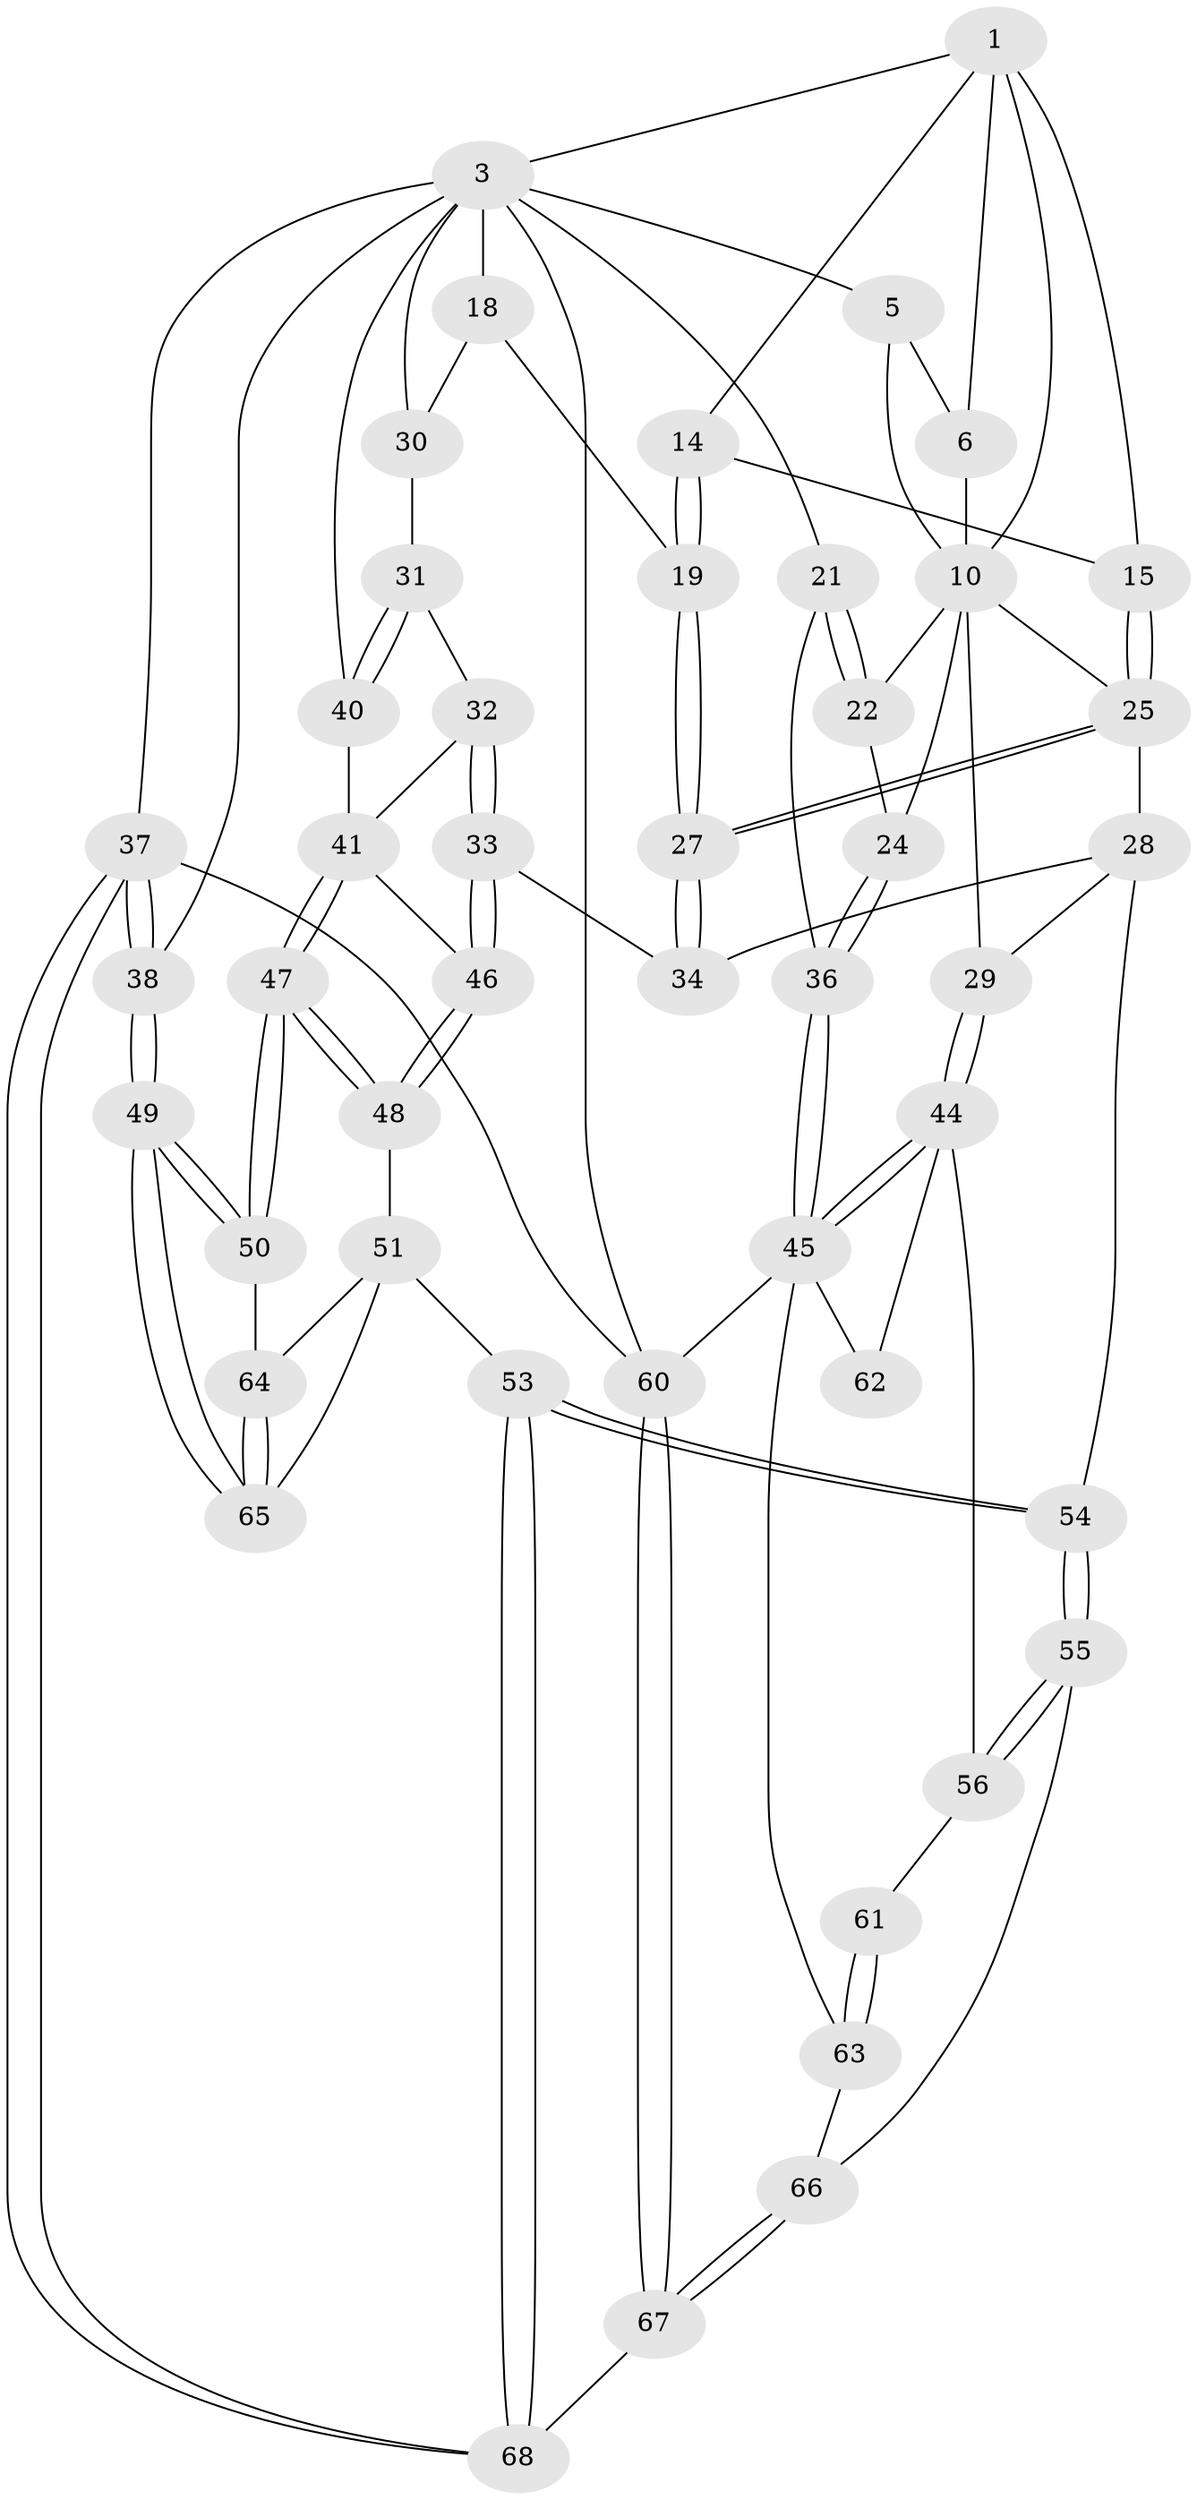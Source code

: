 // original degree distribution, {3: 0.058823529411764705, 5: 0.4411764705882353, 6: 0.2647058823529412, 4: 0.23529411764705882}
// Generated by graph-tools (version 1.1) at 2025/21/03/04/25 18:21:13]
// undirected, 47 vertices, 110 edges
graph export_dot {
graph [start="1"]
  node [color=gray90,style=filled];
  1 [pos="+0.380356027579417+0",super="+2+7"];
  3 [pos="+1+0",super="+4+17"];
  5 [pos="+0.2437703581112569+0"];
  6 [pos="+0.3070439136496899+0",super="+9"];
  10 [pos="+0.41865106063264673+0.2582078189972434",super="+20+11"];
  14 [pos="+0.7470120786123617+0.2281713207435394"];
  15 [pos="+0.6369911489763691+0.27625478937231984"];
  18 [pos="+0.8461208915066102+0.22444173727891825"];
  19 [pos="+0.7660554017866323+0.23004659995963092"];
  21 [pos="+0+0.21675951521069164"];
  22 [pos="+0+0.21506503727993714"];
  24 [pos="+0.1051249901256445+0.37853597573345366"];
  25 [pos="+0.6185578449947101+0.4566401796626346",super="+26"];
  27 [pos="+0.644062293579634+0.5047021197469582"];
  28 [pos="+0.3657242535599943+0.5134183932699156",super="+43"];
  29 [pos="+0.26380327904496387+0.4848178129137526"];
  30 [pos="+0.8535219926141605+0.32004217468222573"];
  31 [pos="+0.8459872530293958+0.41617076758549576"];
  32 [pos="+0.7977071330809358+0.45865160503237473"];
  33 [pos="+0.6829721133627368+0.5240964904337969"];
  34 [pos="+0.6476413360766107+0.5162625370241802"];
  36 [pos="+0+0.46457552948738357"];
  37 [pos="+1+1"];
  38 [pos="+1+1"];
  40 [pos="+0.9714786598106693+0.5178270619906162"];
  41 [pos="+0.9194512322786432+0.5709002981784926",super="+42"];
  44 [pos="+0.23715796994474403+0.5251351437030223",super="+57"];
  45 [pos="+0+0.5125657689451637",super="+58"];
  46 [pos="+0.7688172038079064+0.6485508980199148"];
  47 [pos="+0.8985133973712754+0.7117832562187663"];
  48 [pos="+0.770791639320921+0.6566161553074985"];
  49 [pos="+1+1"];
  50 [pos="+0.9276738352817997+0.7443379918652369"];
  51 [pos="+0.7684215668908385+0.6605140053285642",super="+52"];
  53 [pos="+0.5367060454330729+0.8740523837905618"];
  54 [pos="+0.5084076894880262+0.8027817247673529"];
  55 [pos="+0.21252550938244025+0.6996815078610117"];
  56 [pos="+0.20893059652671192+0.6827606750438503"];
  60 [pos="+0+1"];
  61 [pos="+0.03360910547643577+0.7194807860664395"];
  62 [pos="+0+0.6362694248041263"];
  63 [pos="+0.0544659550492598+0.7967465960985125"];
  64 [pos="+0.7849883324083093+0.7742618942836397"];
  65 [pos="+0.7591922889088596+0.872381252213942"];
  66 [pos="+0.164270523527532+0.8335082648535809"];
  67 [pos="+0.23038264754742618+1"];
  68 [pos="+0.44402585362227825+1"];
  1 -- 3;
  1 -- 6;
  1 -- 10;
  1 -- 14;
  1 -- 15;
  3 -- 37;
  3 -- 5;
  3 -- 60;
  3 -- 21;
  3 -- 18;
  3 -- 38;
  3 -- 40;
  3 -- 30;
  5 -- 6;
  5 -- 10;
  6 -- 10;
  10 -- 25;
  10 -- 22;
  10 -- 24;
  10 -- 29;
  14 -- 15;
  14 -- 19;
  14 -- 19;
  15 -- 25;
  15 -- 25;
  18 -- 19;
  18 -- 30;
  19 -- 27;
  19 -- 27;
  21 -- 22;
  21 -- 22;
  21 -- 36;
  22 -- 24;
  24 -- 36;
  24 -- 36;
  25 -- 27;
  25 -- 27;
  25 -- 28;
  27 -- 34;
  27 -- 34;
  28 -- 29;
  28 -- 34;
  28 -- 54;
  29 -- 44;
  29 -- 44;
  30 -- 31;
  31 -- 32;
  31 -- 40;
  31 -- 40;
  32 -- 33;
  32 -- 33;
  32 -- 41;
  33 -- 34;
  33 -- 46;
  33 -- 46;
  36 -- 45;
  36 -- 45;
  37 -- 38;
  37 -- 38;
  37 -- 68;
  37 -- 68;
  37 -- 60;
  38 -- 49;
  38 -- 49;
  40 -- 41;
  41 -- 47;
  41 -- 47;
  41 -- 46;
  44 -- 45;
  44 -- 45;
  44 -- 56;
  44 -- 62;
  45 -- 60;
  45 -- 62;
  45 -- 63;
  46 -- 48;
  46 -- 48;
  47 -- 48;
  47 -- 48;
  47 -- 50;
  47 -- 50;
  48 -- 51;
  49 -- 50;
  49 -- 50;
  49 -- 65;
  49 -- 65;
  50 -- 64;
  51 -- 64;
  51 -- 65;
  51 -- 53;
  53 -- 54;
  53 -- 54;
  53 -- 68;
  53 -- 68;
  54 -- 55;
  54 -- 55;
  55 -- 56;
  55 -- 56;
  55 -- 66;
  56 -- 61;
  60 -- 67;
  60 -- 67;
  61 -- 63;
  61 -- 63;
  63 -- 66;
  64 -- 65;
  64 -- 65;
  66 -- 67;
  66 -- 67;
  67 -- 68;
}
